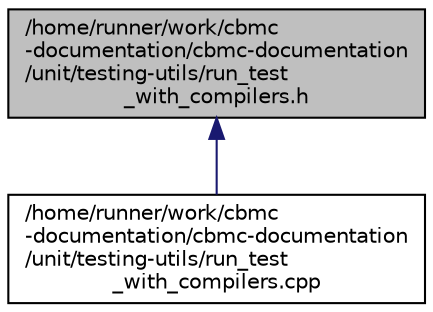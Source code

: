 digraph "/home/runner/work/cbmc-documentation/cbmc-documentation/unit/testing-utils/run_test_with_compilers.h"
{
 // LATEX_PDF_SIZE
  bgcolor="transparent";
  edge [fontname="Helvetica",fontsize="10",labelfontname="Helvetica",labelfontsize="10"];
  node [fontname="Helvetica",fontsize="10",shape=record];
  Node1 [label="/home/runner/work/cbmc\l-documentation/cbmc-documentation\l/unit/testing-utils/run_test\l_with_compilers.h",height=0.2,width=0.4,color="black", fillcolor="grey75", style="filled", fontcolor="black",tooltip=" "];
  Node1 -> Node2 [dir="back",color="midnightblue",fontsize="10",style="solid",fontname="Helvetica"];
  Node2 [label="/home/runner/work/cbmc\l-documentation/cbmc-documentation\l/unit/testing-utils/run_test\l_with_compilers.cpp",height=0.2,width=0.4,color="black",URL="$run__test__with__compilers_8cpp.html",tooltip=" "];
}
